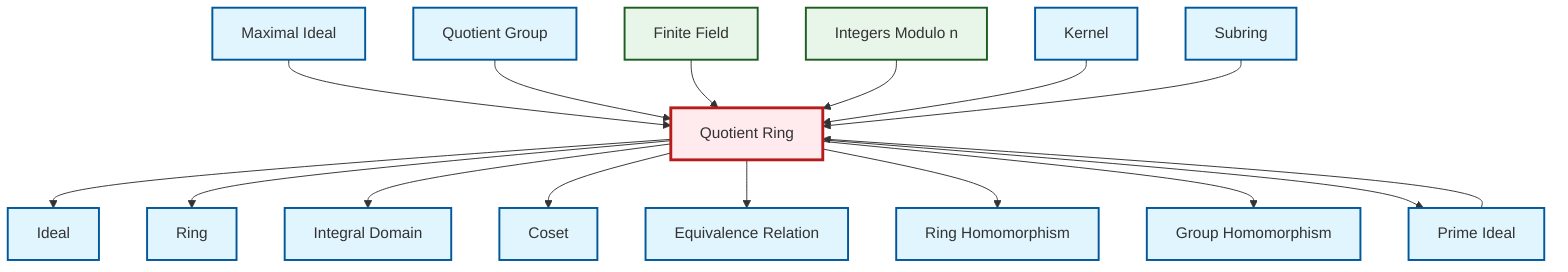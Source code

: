graph TD
    classDef definition fill:#e1f5fe,stroke:#01579b,stroke-width:2px
    classDef theorem fill:#f3e5f5,stroke:#4a148c,stroke-width:2px
    classDef axiom fill:#fff3e0,stroke:#e65100,stroke-width:2px
    classDef example fill:#e8f5e9,stroke:#1b5e20,stroke-width:2px
    classDef current fill:#ffebee,stroke:#b71c1c,stroke-width:3px
    def-maximal-ideal["Maximal Ideal"]:::definition
    def-ring["Ring"]:::definition
    def-prime-ideal["Prime Ideal"]:::definition
    def-ring-homomorphism["Ring Homomorphism"]:::definition
    def-subring["Subring"]:::definition
    def-homomorphism["Group Homomorphism"]:::definition
    def-equivalence-relation["Equivalence Relation"]:::definition
    ex-quotient-integers-mod-n["Integers Modulo n"]:::example
    def-ideal["Ideal"]:::definition
    def-integral-domain["Integral Domain"]:::definition
    def-kernel["Kernel"]:::definition
    def-quotient-group["Quotient Group"]:::definition
    ex-finite-field["Finite Field"]:::example
    def-quotient-ring["Quotient Ring"]:::definition
    def-coset["Coset"]:::definition
    def-quotient-ring --> def-ideal
    def-maximal-ideal --> def-quotient-ring
    def-quotient-ring --> def-ring
    def-quotient-group --> def-quotient-ring
    def-quotient-ring --> def-integral-domain
    ex-finite-field --> def-quotient-ring
    ex-quotient-integers-mod-n --> def-quotient-ring
    def-quotient-ring --> def-coset
    def-quotient-ring --> def-equivalence-relation
    def-quotient-ring --> def-ring-homomorphism
    def-kernel --> def-quotient-ring
    def-quotient-ring --> def-homomorphism
    def-quotient-ring --> def-prime-ideal
    def-prime-ideal --> def-quotient-ring
    def-subring --> def-quotient-ring
    class def-quotient-ring current